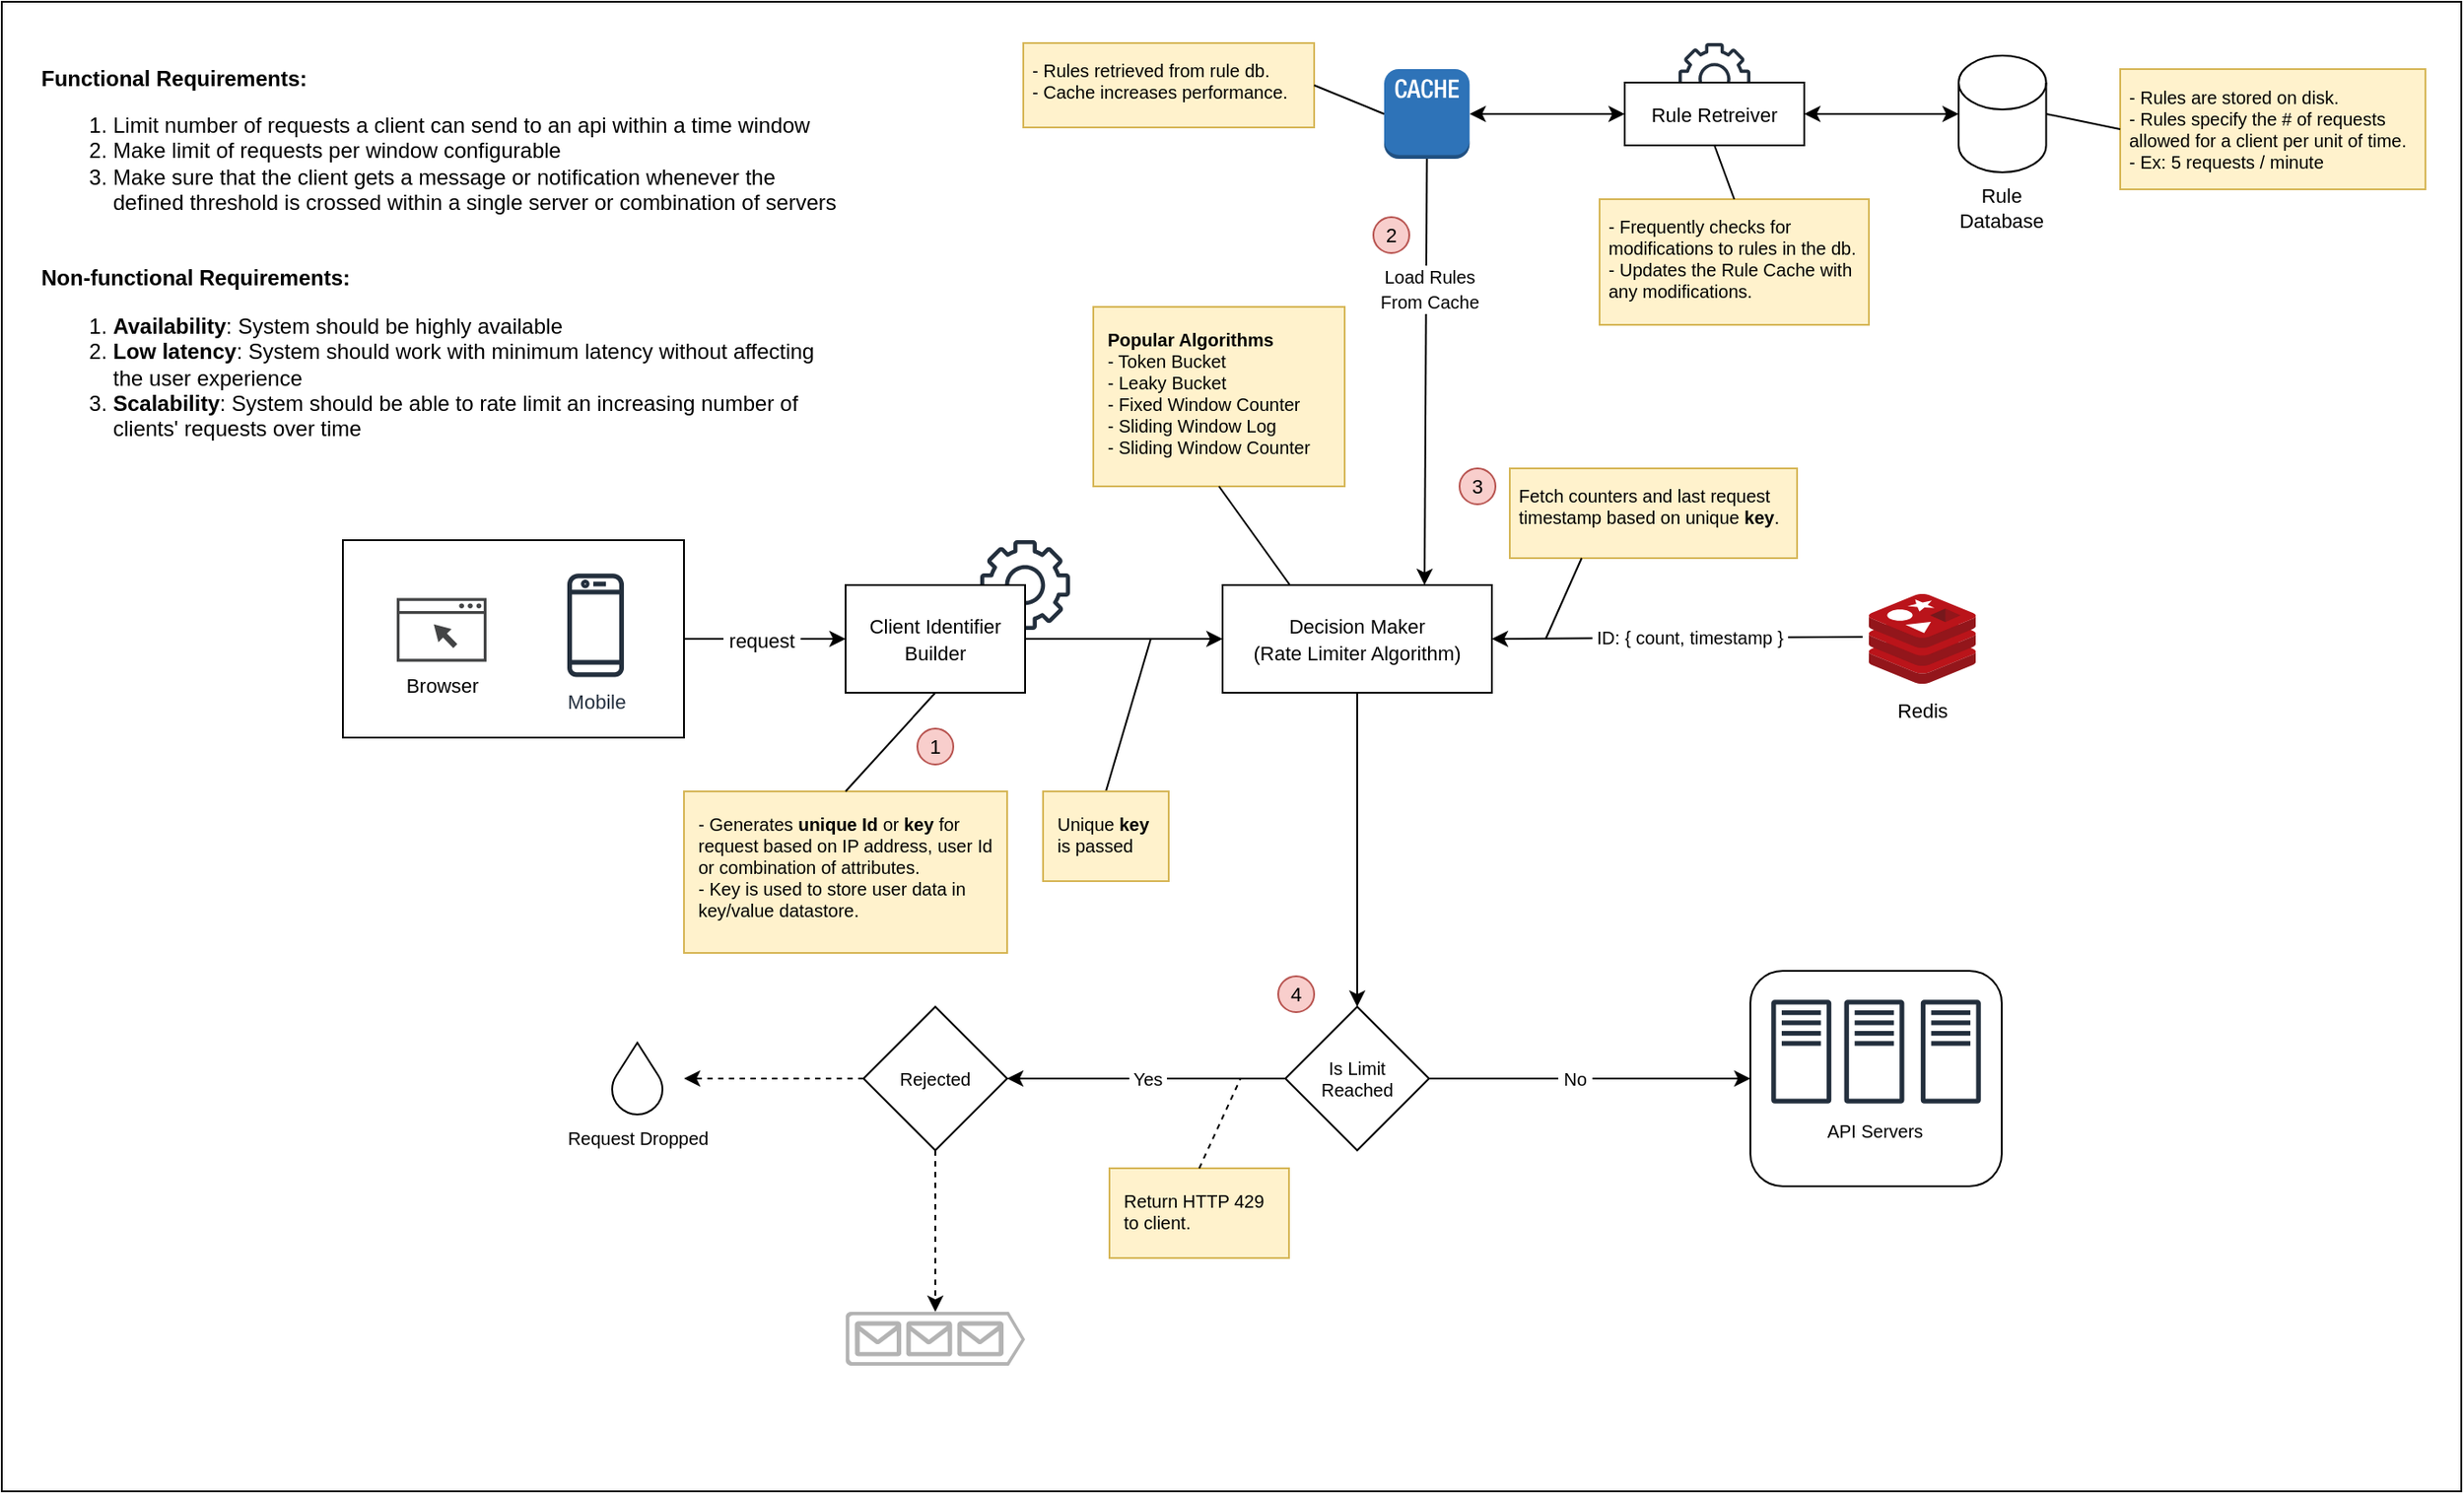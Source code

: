 <mxfile version="19.0.3" type="device"><diagram id="r6Wdb-1eLulKc2yTyL0w" name="Page-1"><mxGraphModel dx="2297" dy="1420" grid="1" gridSize="10" guides="1" tooltips="1" connect="1" arrows="1" fold="1" page="1" pageScale="1" pageWidth="1400" pageHeight="850" math="0" shadow="0"><root><mxCell id="0"/><mxCell id="1" style="locked=1;" parent="0"/><mxCell id="OLMDpOn7oYR1DSvv2oQs-82" value="" style="rounded=0;whiteSpace=wrap;html=1;fontSize=10;" vertex="1" parent="1"><mxGeometry x="10" y="10" width="1370" height="830" as="geometry"/></mxCell><mxCell id="OLMDpOn7oYR1DSvv2oQs-1" value="Diagram" style="" parent="0"/><mxCell id="OLMDpOn7oYR1DSvv2oQs-6" value="" style="group" vertex="1" connectable="0" parent="OLMDpOn7oYR1DSvv2oQs-1"><mxGeometry x="200" y="310" width="190" height="110" as="geometry"/></mxCell><mxCell id="OLMDpOn7oYR1DSvv2oQs-3" value="" style="rounded=0;whiteSpace=wrap;html=1;" vertex="1" parent="OLMDpOn7oYR1DSvv2oQs-6"><mxGeometry width="190" height="110" as="geometry"/></mxCell><mxCell id="OLMDpOn7oYR1DSvv2oQs-4" value="Mobile" style="sketch=0;outlineConnect=0;fontColor=#232F3E;gradientColor=none;fillColor=#232F3D;strokeColor=none;dashed=0;verticalLabelPosition=bottom;verticalAlign=top;align=center;html=1;fontSize=11;fontStyle=0;aspect=fixed;pointerEvents=1;shape=mxgraph.aws4.mobile_client;" vertex="1" parent="OLMDpOn7oYR1DSvv2oQs-6"><mxGeometry x="125" y="17.44" width="31.54" height="60" as="geometry"/></mxCell><mxCell id="OLMDpOn7oYR1DSvv2oQs-5" value="Browser" style="sketch=0;pointerEvents=1;shadow=0;dashed=0;html=1;strokeColor=none;fillColor=#434445;aspect=fixed;labelPosition=center;verticalLabelPosition=bottom;verticalAlign=top;align=center;outlineConnect=0;shape=mxgraph.vvd.web_browser;fontSize=11;" vertex="1" parent="OLMDpOn7oYR1DSvv2oQs-6"><mxGeometry x="30" y="32.25" width="50" height="35.5" as="geometry"/></mxCell><mxCell id="OLMDpOn7oYR1DSvv2oQs-9" value="" style="group" vertex="1" connectable="0" parent="OLMDpOn7oYR1DSvv2oQs-1"><mxGeometry x="480" y="310" width="390" height="200" as="geometry"/></mxCell><mxCell id="OLMDpOn7oYR1DSvv2oQs-7" value="" style="sketch=0;outlineConnect=0;fontColor=#232F3E;gradientColor=none;fillColor=#232F3D;strokeColor=none;dashed=0;verticalLabelPosition=bottom;verticalAlign=top;align=center;html=1;fontSize=12;fontStyle=0;aspect=fixed;pointerEvents=1;shape=mxgraph.aws4.gear;" vertex="1" parent="OLMDpOn7oYR1DSvv2oQs-9"><mxGeometry x="75" width="50" height="50" as="geometry"/></mxCell><mxCell id="OLMDpOn7oYR1DSvv2oQs-8" value="&lt;font style=&quot;font-size: 11px;&quot;&gt;Client Identifier Builder&lt;/font&gt;" style="rounded=0;whiteSpace=wrap;html=1;" vertex="1" parent="OLMDpOn7oYR1DSvv2oQs-9"><mxGeometry y="25" width="100" height="60" as="geometry"/></mxCell><mxCell id="OLMDpOn7oYR1DSvv2oQs-22" value="" style="endArrow=none;html=1;rounded=0;exitX=0.5;exitY=0;exitDx=0;exitDy=0;" edge="1" parent="OLMDpOn7oYR1DSvv2oQs-9" source="OLMDpOn7oYR1DSvv2oQs-21"><mxGeometry width="50" height="50" relative="1" as="geometry"><mxPoint x="170" y="145" as="sourcePoint"/><mxPoint x="170" y="55" as="targetPoint"/></mxGeometry></mxCell><mxCell id="OLMDpOn7oYR1DSvv2oQs-10" value="" style="endArrow=classic;html=1;rounded=0;exitX=1;exitY=0.5;exitDx=0;exitDy=0;entryX=0;entryY=0.5;entryDx=0;entryDy=0;" edge="1" parent="OLMDpOn7oYR1DSvv2oQs-1" source="OLMDpOn7oYR1DSvv2oQs-3" target="OLMDpOn7oYR1DSvv2oQs-8"><mxGeometry width="50" height="50" relative="1" as="geometry"><mxPoint x="470" y="480" as="sourcePoint"/><mxPoint x="520" y="430" as="targetPoint"/></mxGeometry></mxCell><mxCell id="OLMDpOn7oYR1DSvv2oQs-11" value="&amp;nbsp;request&amp;nbsp;" style="edgeLabel;html=1;align=center;verticalAlign=middle;resizable=0;points=[];" vertex="1" connectable="0" parent="OLMDpOn7oYR1DSvv2oQs-10"><mxGeometry x="-0.057" y="-1" relative="1" as="geometry"><mxPoint as="offset"/></mxGeometry></mxCell><mxCell id="OLMDpOn7oYR1DSvv2oQs-12" value="&lt;span style=&quot;background-color: initial;&quot;&gt;- Generates &lt;b&gt;unique Id&lt;/b&gt;&amp;nbsp;or &lt;b&gt;key&lt;/b&gt; for request based on IP address, user Id or combination of attributes.&lt;br&gt;- Key is used to store user data in key/value datastore.&amp;nbsp;&lt;br&gt;&lt;br&gt;&lt;br&gt;&lt;/span&gt;" style="rounded=0;whiteSpace=wrap;html=1;fontSize=10;align=left;verticalAlign=top;spacing=8;fillColor=#fff2cc;strokeColor=#d6b656;" vertex="1" parent="OLMDpOn7oYR1DSvv2oQs-1"><mxGeometry x="390" y="450" width="180" height="90" as="geometry"/></mxCell><mxCell id="OLMDpOn7oYR1DSvv2oQs-13" value="" style="endArrow=none;html=1;rounded=0;exitX=0.5;exitY=0;exitDx=0;exitDy=0;entryX=0.5;entryY=1;entryDx=0;entryDy=0;" edge="1" parent="OLMDpOn7oYR1DSvv2oQs-1" source="OLMDpOn7oYR1DSvv2oQs-12" target="OLMDpOn7oYR1DSvv2oQs-8"><mxGeometry width="50" height="50" relative="1" as="geometry"><mxPoint x="510" y="470" as="sourcePoint"/><mxPoint x="540" y="390" as="targetPoint"/></mxGeometry></mxCell><mxCell id="OLMDpOn7oYR1DSvv2oQs-16" value="&lt;font style=&quot;font-size: 11px;&quot;&gt;Decision Maker&lt;br&gt;(Rate Limiter Algorithm)&lt;/font&gt;" style="rounded=0;whiteSpace=wrap;html=1;" vertex="1" parent="OLMDpOn7oYR1DSvv2oQs-1"><mxGeometry x="690" y="335" width="150" height="60" as="geometry"/></mxCell><mxCell id="OLMDpOn7oYR1DSvv2oQs-17" value="" style="endArrow=classic;html=1;rounded=0;exitX=1;exitY=0.5;exitDx=0;exitDy=0;entryX=0;entryY=0.5;entryDx=0;entryDy=0;" edge="1" parent="OLMDpOn7oYR1DSvv2oQs-1" source="OLMDpOn7oYR1DSvv2oQs-8" target="OLMDpOn7oYR1DSvv2oQs-16"><mxGeometry width="50" height="50" relative="1" as="geometry"><mxPoint x="630" y="410" as="sourcePoint"/><mxPoint x="680" y="360" as="targetPoint"/></mxGeometry></mxCell><mxCell id="OLMDpOn7oYR1DSvv2oQs-18" value="&lt;span style=&quot;background-color: initial;&quot;&gt;&lt;b&gt;Popular Algorithms&lt;/b&gt;&lt;br&gt;- Token Bucket&lt;br&gt;- Leaky Bucket&lt;br&gt;- Fixed Window Counter&lt;br&gt;- Sliding Window Log&lt;br&gt;- Sliding Window Counter&lt;br&gt;&lt;/span&gt;" style="rounded=0;whiteSpace=wrap;html=1;fontSize=10;align=left;verticalAlign=top;spacing=8;fillColor=#fff2cc;strokeColor=#d6b656;" vertex="1" parent="OLMDpOn7oYR1DSvv2oQs-1"><mxGeometry x="618" y="180" width="140" height="100" as="geometry"/></mxCell><mxCell id="OLMDpOn7oYR1DSvv2oQs-19" value="" style="endArrow=none;html=1;rounded=0;exitX=0.25;exitY=0;exitDx=0;exitDy=0;entryX=0.5;entryY=1;entryDx=0;entryDy=0;" edge="1" parent="OLMDpOn7oYR1DSvv2oQs-1" source="OLMDpOn7oYR1DSvv2oQs-16" target="OLMDpOn7oYR1DSvv2oQs-18"><mxGeometry width="50" height="50" relative="1" as="geometry"><mxPoint x="890" y="340" as="sourcePoint"/><mxPoint x="940" y="290" as="targetPoint"/></mxGeometry></mxCell><mxCell id="OLMDpOn7oYR1DSvv2oQs-21" value="&lt;span style=&quot;background-color: initial;&quot;&gt;Unique &lt;b&gt;key&lt;/b&gt; is passed&lt;br&gt;&lt;/span&gt;" style="rounded=0;whiteSpace=wrap;html=1;fontSize=10;align=left;verticalAlign=top;spacing=8;fillColor=#fff2cc;strokeColor=#d6b656;" vertex="1" parent="OLMDpOn7oYR1DSvv2oQs-1"><mxGeometry x="590" y="450" width="70" height="50" as="geometry"/></mxCell><mxCell id="OLMDpOn7oYR1DSvv2oQs-23" value="" style="sketch=0;aspect=fixed;html=1;points=[];align=center;image;fontSize=12;image=img/lib/mscae/Cache_Redis_Product.svg;" vertex="1" parent="OLMDpOn7oYR1DSvv2oQs-1"><mxGeometry x="1050" y="340" width="59.52" height="50" as="geometry"/></mxCell><mxCell id="OLMDpOn7oYR1DSvv2oQs-25" value="" style="shape=cylinder3;whiteSpace=wrap;html=1;boundedLbl=1;backgroundOutline=1;size=15;" vertex="1" parent="OLMDpOn7oYR1DSvv2oQs-1"><mxGeometry x="1100.01" y="40" width="48.75" height="65" as="geometry"/></mxCell><mxCell id="OLMDpOn7oYR1DSvv2oQs-26" value="" style="outlineConnect=0;dashed=0;verticalLabelPosition=bottom;verticalAlign=top;align=center;html=1;shape=mxgraph.aws3.cache_node;fillColor=#2E73B8;gradientColor=none;" vertex="1" parent="OLMDpOn7oYR1DSvv2oQs-1"><mxGeometry x="780" y="47.5" width="47.62" height="50" as="geometry"/></mxCell><mxCell id="OLMDpOn7oYR1DSvv2oQs-28" value="1" style="ellipse;whiteSpace=wrap;html=1;aspect=fixed;fontSize=11;fillColor=#f8cecc;strokeColor=#b85450;" vertex="1" parent="OLMDpOn7oYR1DSvv2oQs-1"><mxGeometry x="520" y="415" width="20" height="20" as="geometry"/></mxCell><mxCell id="OLMDpOn7oYR1DSvv2oQs-29" value="2" style="ellipse;whiteSpace=wrap;html=1;aspect=fixed;fontSize=11;fillColor=#f8cecc;strokeColor=#b85450;" vertex="1" parent="OLMDpOn7oYR1DSvv2oQs-1"><mxGeometry x="774" y="130" width="20" height="20" as="geometry"/></mxCell><mxCell id="OLMDpOn7oYR1DSvv2oQs-36" value="Rule Database" style="text;html=1;strokeColor=none;fillColor=none;align=center;verticalAlign=middle;whiteSpace=wrap;rounded=0;fontSize=11;" vertex="1" parent="OLMDpOn7oYR1DSvv2oQs-1"><mxGeometry x="1094.38" y="110" width="60" height="30" as="geometry"/></mxCell><mxCell id="OLMDpOn7oYR1DSvv2oQs-38" value="" style="endArrow=classic;startArrow=classic;html=1;rounded=0;fontSize=11;entryX=0;entryY=0.5;entryDx=0;entryDy=0;entryPerimeter=0;exitX=1;exitY=0.5;exitDx=0;exitDy=0;" edge="1" parent="OLMDpOn7oYR1DSvv2oQs-1" source="OLMDpOn7oYR1DSvv2oQs-33" target="OLMDpOn7oYR1DSvv2oQs-25"><mxGeometry width="50" height="50" relative="1" as="geometry"><mxPoint x="1010" y="73" as="sourcePoint"/><mxPoint x="860" y="160" as="targetPoint"/></mxGeometry></mxCell><mxCell id="OLMDpOn7oYR1DSvv2oQs-39" value="" style="endArrow=classic;startArrow=classic;html=1;rounded=0;fontSize=11;entryX=0;entryY=0.5;entryDx=0;entryDy=0;exitX=1;exitY=0.5;exitDx=0;exitDy=0;exitPerimeter=0;" edge="1" parent="OLMDpOn7oYR1DSvv2oQs-1" source="OLMDpOn7oYR1DSvv2oQs-26" target="OLMDpOn7oYR1DSvv2oQs-33"><mxGeometry width="50" height="50" relative="1" as="geometry"><mxPoint x="880" y="160" as="sourcePoint"/><mxPoint x="930" y="110" as="targetPoint"/></mxGeometry></mxCell><mxCell id="OLMDpOn7oYR1DSvv2oQs-32" value="" style="sketch=0;outlineConnect=0;fontColor=#232F3E;gradientColor=none;fillColor=#232F3D;strokeColor=none;dashed=0;verticalLabelPosition=bottom;verticalAlign=top;align=center;html=1;fontSize=12;fontStyle=0;aspect=fixed;pointerEvents=1;shape=mxgraph.aws4.gear;" vertex="1" parent="OLMDpOn7oYR1DSvv2oQs-1"><mxGeometry x="944" y="33" width="40" height="40" as="geometry"/></mxCell><mxCell id="OLMDpOn7oYR1DSvv2oQs-33" value="&lt;font style=&quot;font-size: 11px;&quot;&gt;Rule Retreiver&lt;/font&gt;" style="rounded=0;whiteSpace=wrap;html=1;" vertex="1" parent="OLMDpOn7oYR1DSvv2oQs-1"><mxGeometry x="914" y="55" width="100" height="35" as="geometry"/></mxCell><mxCell id="OLMDpOn7oYR1DSvv2oQs-41" value="&lt;span style=&quot;background-color: initial;&quot;&gt;- Rules are stored on disk.&lt;br&gt;- Rules specify the # of requests allowed for a client per unit of time.&lt;br&gt;- Ex: 5 requests / minute&lt;br&gt;&lt;br&gt;&lt;/span&gt;" style="rounded=0;whiteSpace=wrap;html=1;fontSize=10;align=left;verticalAlign=top;spacing=5;fillColor=#fff2cc;strokeColor=#d6b656;" vertex="1" parent="OLMDpOn7oYR1DSvv2oQs-1"><mxGeometry x="1190" y="47.5" width="170" height="67" as="geometry"/></mxCell><mxCell id="OLMDpOn7oYR1DSvv2oQs-42" value="&lt;span style=&quot;background-color: initial;&quot;&gt;- Frequently checks for modifications to rules in the db.&lt;br&gt;- Updates the Rule Cache with any modifications.&lt;br&gt;&lt;br&gt;&lt;/span&gt;" style="rounded=0;whiteSpace=wrap;html=1;fontSize=10;align=left;verticalAlign=top;spacing=5;fillColor=#fff2cc;strokeColor=#d6b656;" vertex="1" parent="OLMDpOn7oYR1DSvv2oQs-1"><mxGeometry x="900" y="120" width="150" height="70" as="geometry"/></mxCell><mxCell id="OLMDpOn7oYR1DSvv2oQs-43" value="&lt;span style=&quot;background-color: initial;&quot;&gt;- Rules retrieved from rule db.&lt;br&gt;- Cache increases performance.&lt;br&gt;&lt;/span&gt;" style="rounded=0;whiteSpace=wrap;html=1;fontSize=10;align=left;verticalAlign=top;spacing=5;fillColor=#fff2cc;strokeColor=#d6b656;" vertex="1" parent="OLMDpOn7oYR1DSvv2oQs-1"><mxGeometry x="579" y="33" width="162" height="47" as="geometry"/></mxCell><mxCell id="OLMDpOn7oYR1DSvv2oQs-46" value="" style="endArrow=none;html=1;rounded=0;fontSize=11;entryX=0;entryY=0.5;entryDx=0;entryDy=0;entryPerimeter=0;exitX=1;exitY=0.5;exitDx=0;exitDy=0;" edge="1" parent="OLMDpOn7oYR1DSvv2oQs-1" source="OLMDpOn7oYR1DSvv2oQs-43" target="OLMDpOn7oYR1DSvv2oQs-26"><mxGeometry width="50" height="50" relative="1" as="geometry"><mxPoint x="690" y="130" as="sourcePoint"/><mxPoint x="740" y="80" as="targetPoint"/></mxGeometry></mxCell><mxCell id="OLMDpOn7oYR1DSvv2oQs-47" value="" style="endArrow=none;html=1;rounded=0;fontSize=11;entryX=0.5;entryY=1;entryDx=0;entryDy=0;exitX=0.5;exitY=0;exitDx=0;exitDy=0;" edge="1" parent="OLMDpOn7oYR1DSvv2oQs-1" source="OLMDpOn7oYR1DSvv2oQs-42" target="OLMDpOn7oYR1DSvv2oQs-33"><mxGeometry width="50" height="50" relative="1" as="geometry"><mxPoint x="990" y="280" as="sourcePoint"/><mxPoint x="1040" y="230" as="targetPoint"/></mxGeometry></mxCell><mxCell id="OLMDpOn7oYR1DSvv2oQs-48" value="" style="endArrow=none;html=1;rounded=0;fontSize=11;entryX=0;entryY=0.5;entryDx=0;entryDy=0;exitX=1;exitY=0.5;exitDx=0;exitDy=0;exitPerimeter=0;" edge="1" parent="OLMDpOn7oYR1DSvv2oQs-1" source="OLMDpOn7oYR1DSvv2oQs-25" target="OLMDpOn7oYR1DSvv2oQs-41"><mxGeometry width="50" height="50" relative="1" as="geometry"><mxPoint x="1180" y="190" as="sourcePoint"/><mxPoint x="1230" y="140" as="targetPoint"/></mxGeometry></mxCell><mxCell id="OLMDpOn7oYR1DSvv2oQs-49" value="" style="endArrow=classic;html=1;rounded=0;fontSize=11;exitX=0.5;exitY=1;exitDx=0;exitDy=0;exitPerimeter=0;entryX=0.75;entryY=0;entryDx=0;entryDy=0;" edge="1" parent="OLMDpOn7oYR1DSvv2oQs-1" source="OLMDpOn7oYR1DSvv2oQs-26" target="OLMDpOn7oYR1DSvv2oQs-16"><mxGeometry width="50" height="50" relative="1" as="geometry"><mxPoint x="810" y="220" as="sourcePoint"/><mxPoint x="860" y="170" as="targetPoint"/></mxGeometry></mxCell><mxCell id="OLMDpOn7oYR1DSvv2oQs-50" value="&lt;font style=&quot;font-size: 10px;&quot;&gt;Load Rules&lt;br&gt;From Cache&lt;/font&gt;" style="edgeLabel;html=1;align=center;verticalAlign=middle;resizable=0;points=[];fontSize=11;" vertex="1" connectable="0" parent="OLMDpOn7oYR1DSvv2oQs-49"><mxGeometry x="-0.2" relative="1" as="geometry"><mxPoint x="1" y="-23" as="offset"/></mxGeometry></mxCell><mxCell id="OLMDpOn7oYR1DSvv2oQs-51" value="Redis" style="text;html=1;strokeColor=none;fillColor=none;align=center;verticalAlign=middle;whiteSpace=wrap;rounded=0;fontSize=11;" vertex="1" parent="OLMDpOn7oYR1DSvv2oQs-1"><mxGeometry x="1050" y="390" width="60" height="30" as="geometry"/></mxCell><mxCell id="OLMDpOn7oYR1DSvv2oQs-52" value="" style="endArrow=classic;html=1;rounded=0;fontSize=11;entryX=1;entryY=0.5;entryDx=0;entryDy=0;exitX=-0.058;exitY=0.478;exitDx=0;exitDy=0;exitPerimeter=0;" edge="1" parent="OLMDpOn7oYR1DSvv2oQs-1" source="OLMDpOn7oYR1DSvv2oQs-23" target="OLMDpOn7oYR1DSvv2oQs-16"><mxGeometry width="50" height="50" relative="1" as="geometry"><mxPoint x="890" y="400" as="sourcePoint"/><mxPoint x="940" y="350" as="targetPoint"/></mxGeometry></mxCell><mxCell id="OLMDpOn7oYR1DSvv2oQs-56" value="&amp;nbsp;ID: { count, timestamp }&amp;nbsp;" style="edgeLabel;html=1;align=center;verticalAlign=middle;resizable=0;points=[];fontSize=10;" vertex="1" connectable="0" parent="OLMDpOn7oYR1DSvv2oQs-52"><mxGeometry x="0.043" relative="1" as="geometry"><mxPoint x="11" y="-1" as="offset"/></mxGeometry></mxCell><mxCell id="OLMDpOn7oYR1DSvv2oQs-54" value="3" style="ellipse;whiteSpace=wrap;html=1;aspect=fixed;fontSize=11;fillColor=#f8cecc;strokeColor=#b85450;" vertex="1" parent="OLMDpOn7oYR1DSvv2oQs-1"><mxGeometry x="822" y="270" width="20" height="20" as="geometry"/></mxCell><mxCell id="OLMDpOn7oYR1DSvv2oQs-55" value="&lt;span style=&quot;background-color: initial;&quot;&gt;Fetch counters and last request timestamp based on unique &lt;b&gt;key&lt;/b&gt;.&lt;br&gt;&lt;/span&gt;" style="rounded=0;whiteSpace=wrap;html=1;fontSize=10;align=left;verticalAlign=top;spacing=5;fillColor=#fff2cc;strokeColor=#d6b656;" vertex="1" parent="OLMDpOn7oYR1DSvv2oQs-1"><mxGeometry x="850" y="270" width="160" height="50" as="geometry"/></mxCell><mxCell id="OLMDpOn7oYR1DSvv2oQs-58" value="" style="endArrow=none;html=1;rounded=0;fontSize=10;entryX=0.25;entryY=1;entryDx=0;entryDy=0;" edge="1" parent="OLMDpOn7oYR1DSvv2oQs-1" target="OLMDpOn7oYR1DSvv2oQs-55"><mxGeometry width="50" height="50" relative="1" as="geometry"><mxPoint x="870" y="365" as="sourcePoint"/><mxPoint x="890" y="315" as="targetPoint"/></mxGeometry></mxCell><mxCell id="OLMDpOn7oYR1DSvv2oQs-59" value="Is Limit&lt;br&gt;Reached" style="rhombus;whiteSpace=wrap;html=1;fontSize=10;" vertex="1" parent="OLMDpOn7oYR1DSvv2oQs-1"><mxGeometry x="725" y="570" width="80" height="80" as="geometry"/></mxCell><mxCell id="OLMDpOn7oYR1DSvv2oQs-60" value="" style="group;rounded=0;" vertex="1" connectable="0" parent="OLMDpOn7oYR1DSvv2oQs-1"><mxGeometry x="984.005" y="550" width="140.0" height="120" as="geometry"/></mxCell><mxCell id="OLMDpOn7oYR1DSvv2oQs-61" value="" style="rounded=1;whiteSpace=wrap;html=1;fontSize=10;sketch=0;" vertex="1" parent="OLMDpOn7oYR1DSvv2oQs-60"><mxGeometry width="140" height="120" as="geometry"/></mxCell><mxCell id="OLMDpOn7oYR1DSvv2oQs-62" value="" style="group" vertex="1" connectable="0" parent="OLMDpOn7oYR1DSvv2oQs-60"><mxGeometry x="11.635" y="16" width="116.73" height="88" as="geometry"/></mxCell><mxCell id="OLMDpOn7oYR1DSvv2oQs-63" value="" style="sketch=0;outlineConnect=0;fontColor=#232F3E;gradientColor=none;fillColor=#232F3D;strokeColor=none;dashed=0;verticalLabelPosition=bottom;verticalAlign=top;align=center;html=1;fontSize=12;fontStyle=0;aspect=fixed;pointerEvents=1;shape=mxgraph.aws4.traditional_server;" vertex="1" parent="OLMDpOn7oYR1DSvv2oQs-62"><mxGeometry width="33.46" height="58" as="geometry"/></mxCell><mxCell id="OLMDpOn7oYR1DSvv2oQs-64" value="" style="sketch=0;outlineConnect=0;fontColor=#232F3E;gradientColor=none;fillColor=#232F3D;strokeColor=none;dashed=0;verticalLabelPosition=bottom;verticalAlign=top;align=center;html=1;fontSize=12;fontStyle=0;aspect=fixed;pointerEvents=1;shape=mxgraph.aws4.traditional_server;" vertex="1" parent="OLMDpOn7oYR1DSvv2oQs-62"><mxGeometry x="40.64" width="33.46" height="58" as="geometry"/></mxCell><mxCell id="OLMDpOn7oYR1DSvv2oQs-65" value="" style="sketch=0;outlineConnect=0;fontColor=#232F3E;gradientColor=none;fillColor=#232F3D;strokeColor=none;dashed=0;verticalLabelPosition=bottom;verticalAlign=top;align=center;html=1;fontSize=12;fontStyle=0;aspect=fixed;pointerEvents=1;shape=mxgraph.aws4.traditional_server;" vertex="1" parent="OLMDpOn7oYR1DSvv2oQs-62"><mxGeometry x="83.27" width="33.46" height="58" as="geometry"/></mxCell><mxCell id="OLMDpOn7oYR1DSvv2oQs-66" value="API Servers" style="text;html=1;strokeColor=none;fillColor=none;align=center;verticalAlign=middle;whiteSpace=wrap;rounded=0;fontSize=10;" vertex="1" parent="OLMDpOn7oYR1DSvv2oQs-62"><mxGeometry x="15.87" y="58" width="83" height="30" as="geometry"/></mxCell><mxCell id="OLMDpOn7oYR1DSvv2oQs-67" value="" style="endArrow=classic;html=1;rounded=0;fontSize=10;entryX=0;entryY=0.5;entryDx=0;entryDy=0;exitX=1;exitY=0.5;exitDx=0;exitDy=0;" edge="1" parent="OLMDpOn7oYR1DSvv2oQs-1" source="OLMDpOn7oYR1DSvv2oQs-59" target="OLMDpOn7oYR1DSvv2oQs-61"><mxGeometry width="50" height="50" relative="1" as="geometry"><mxPoint x="842" y="640" as="sourcePoint"/><mxPoint x="892" y="590" as="targetPoint"/></mxGeometry></mxCell><mxCell id="OLMDpOn7oYR1DSvv2oQs-68" value="&amp;nbsp;No&amp;nbsp;" style="edgeLabel;html=1;align=center;verticalAlign=middle;resizable=0;points=[];fontSize=10;" vertex="1" connectable="0" parent="OLMDpOn7oYR1DSvv2oQs-67"><mxGeometry x="-0.093" y="-2" relative="1" as="geometry"><mxPoint y="-2" as="offset"/></mxGeometry></mxCell><mxCell id="OLMDpOn7oYR1DSvv2oQs-69" value="" style="endArrow=classic;html=1;rounded=0;fontSize=10;exitX=0.5;exitY=1;exitDx=0;exitDy=0;entryX=0.5;entryY=0;entryDx=0;entryDy=0;" edge="1" parent="OLMDpOn7oYR1DSvv2oQs-1" source="OLMDpOn7oYR1DSvv2oQs-16" target="OLMDpOn7oYR1DSvv2oQs-59"><mxGeometry width="50" height="50" relative="1" as="geometry"><mxPoint x="760" y="480" as="sourcePoint"/><mxPoint x="810" y="430" as="targetPoint"/></mxGeometry></mxCell><mxCell id="OLMDpOn7oYR1DSvv2oQs-70" value="4" style="ellipse;whiteSpace=wrap;html=1;aspect=fixed;fontSize=11;fillColor=#f8cecc;strokeColor=#b85450;" vertex="1" parent="OLMDpOn7oYR1DSvv2oQs-1"><mxGeometry x="721" y="553" width="20" height="20" as="geometry"/></mxCell><mxCell id="OLMDpOn7oYR1DSvv2oQs-71" value="&lt;font style=&quot;font-size: 10px;&quot;&gt;Request Dropped&lt;/font&gt;" style="verticalLabelPosition=bottom;verticalAlign=top;html=1;shape=mxgraph.basic.drop;fontSize=11;" vertex="1" parent="OLMDpOn7oYR1DSvv2oQs-1"><mxGeometry x="350" y="590" width="28" height="40" as="geometry"/></mxCell><mxCell id="OLMDpOn7oYR1DSvv2oQs-73" value="" style="verticalLabelPosition=bottom;html=1;verticalAlign=top;align=center;strokeColor=none;fillColor=#B3B3B3;shape=mxgraph.azure.queue_generic;pointerEvents=1;fontSize=10;" vertex="1" parent="OLMDpOn7oYR1DSvv2oQs-1"><mxGeometry x="480" y="740" width="100" height="30" as="geometry"/></mxCell><mxCell id="OLMDpOn7oYR1DSvv2oQs-74" value="Rejected" style="rhombus;whiteSpace=wrap;html=1;fontSize=10;" vertex="1" parent="OLMDpOn7oYR1DSvv2oQs-1"><mxGeometry x="490" y="570" width="80" height="80" as="geometry"/></mxCell><mxCell id="OLMDpOn7oYR1DSvv2oQs-75" value="&amp;nbsp;Yes&amp;nbsp;" style="endArrow=classic;html=1;rounded=0;fontSize=10;exitX=0;exitY=0.5;exitDx=0;exitDy=0;entryX=1;entryY=0.5;entryDx=0;entryDy=0;" edge="1" parent="OLMDpOn7oYR1DSvv2oQs-1" source="OLMDpOn7oYR1DSvv2oQs-59" target="OLMDpOn7oYR1DSvv2oQs-74"><mxGeometry width="50" height="50" relative="1" as="geometry"><mxPoint x="840" y="530" as="sourcePoint"/><mxPoint x="890" y="480" as="targetPoint"/></mxGeometry></mxCell><mxCell id="OLMDpOn7oYR1DSvv2oQs-76" value="" style="endArrow=classic;html=1;rounded=0;fontSize=10;exitX=0;exitY=0.5;exitDx=0;exitDy=0;dashed=1;" edge="1" parent="OLMDpOn7oYR1DSvv2oQs-1" source="OLMDpOn7oYR1DSvv2oQs-74"><mxGeometry width="50" height="50" relative="1" as="geometry"><mxPoint x="420" y="630" as="sourcePoint"/><mxPoint x="390" y="610" as="targetPoint"/></mxGeometry></mxCell><mxCell id="OLMDpOn7oYR1DSvv2oQs-77" value="" style="endArrow=classic;html=1;rounded=0;dashed=1;fontSize=10;exitX=0.5;exitY=1;exitDx=0;exitDy=0;entryX=0.5;entryY=0;entryDx=0;entryDy=0;entryPerimeter=0;" edge="1" parent="OLMDpOn7oYR1DSvv2oQs-1" source="OLMDpOn7oYR1DSvv2oQs-74" target="OLMDpOn7oYR1DSvv2oQs-73"><mxGeometry width="50" height="50" relative="1" as="geometry"><mxPoint x="550" y="720" as="sourcePoint"/><mxPoint x="600" y="670" as="targetPoint"/></mxGeometry></mxCell><mxCell id="OLMDpOn7oYR1DSvv2oQs-78" value="&lt;span style=&quot;background-color: initial;&quot;&gt;Return HTTP 429 to client.&lt;br&gt;&lt;/span&gt;" style="rounded=0;whiteSpace=wrap;html=1;fontSize=10;align=left;verticalAlign=top;spacing=8;fillColor=#fff2cc;strokeColor=#d6b656;" vertex="1" parent="OLMDpOn7oYR1DSvv2oQs-1"><mxGeometry x="627" y="660" width="100" height="50" as="geometry"/></mxCell><mxCell id="OLMDpOn7oYR1DSvv2oQs-79" value="" style="endArrow=none;html=1;rounded=0;dashed=1;fontSize=10;exitX=0.5;exitY=0;exitDx=0;exitDy=0;" edge="1" parent="OLMDpOn7oYR1DSvv2oQs-1" source="OLMDpOn7oYR1DSvv2oQs-78"><mxGeometry width="50" height="50" relative="1" as="geometry"><mxPoint x="650" y="660" as="sourcePoint"/><mxPoint x="700" y="610" as="targetPoint"/></mxGeometry></mxCell><mxCell id="6Y6NfHxkBPcI-cGArNqC-1" value="Requirements" style="locked=1;" parent="0"/><mxCell id="6Y6NfHxkBPcI-cGArNqC-2" value="&lt;b&gt;Non-functional Requirements:&lt;/b&gt;&lt;br&gt;&lt;ol&gt;&lt;li&gt;&lt;b&gt;Availability&lt;/b&gt;: System should be highly available&lt;/li&gt;&lt;li&gt;&lt;b&gt;Low latency&lt;/b&gt;: System should work with minimum latency without affecting the user experience&lt;/li&gt;&lt;li&gt;&lt;b&gt;Scalability&lt;/b&gt;: System should be able to rate limit an increasing number of clients' requests over time&lt;/li&gt;&lt;/ol&gt;" style="text;html=1;strokeColor=none;fillColor=none;align=left;verticalAlign=middle;whiteSpace=wrap;rounded=0;" parent="6Y6NfHxkBPcI-cGArNqC-1" vertex="1"><mxGeometry x="30" y="152" width="450" height="119" as="geometry"/></mxCell><mxCell id="6Y6NfHxkBPcI-cGArNqC-3" value="&lt;b&gt;Functional Requirements:&lt;/b&gt;&lt;br&gt;&lt;ol&gt;&lt;li&gt;Limit number of requests a client can send to an api within a time window&lt;/li&gt;&lt;li&gt;Make limit of requests per window configurable&lt;/li&gt;&lt;li&gt;Make sure that the client gets a message or notification whenever the defined threshold is crossed within a single server or combination of servers&lt;/li&gt;&lt;/ol&gt;" style="text;html=1;strokeColor=none;fillColor=none;align=left;verticalAlign=middle;whiteSpace=wrap;rounded=0;" parent="6Y6NfHxkBPcI-cGArNqC-1" vertex="1"><mxGeometry x="30" y="33" width="450" height="119" as="geometry"/></mxCell></root></mxGraphModel></diagram></mxfile>